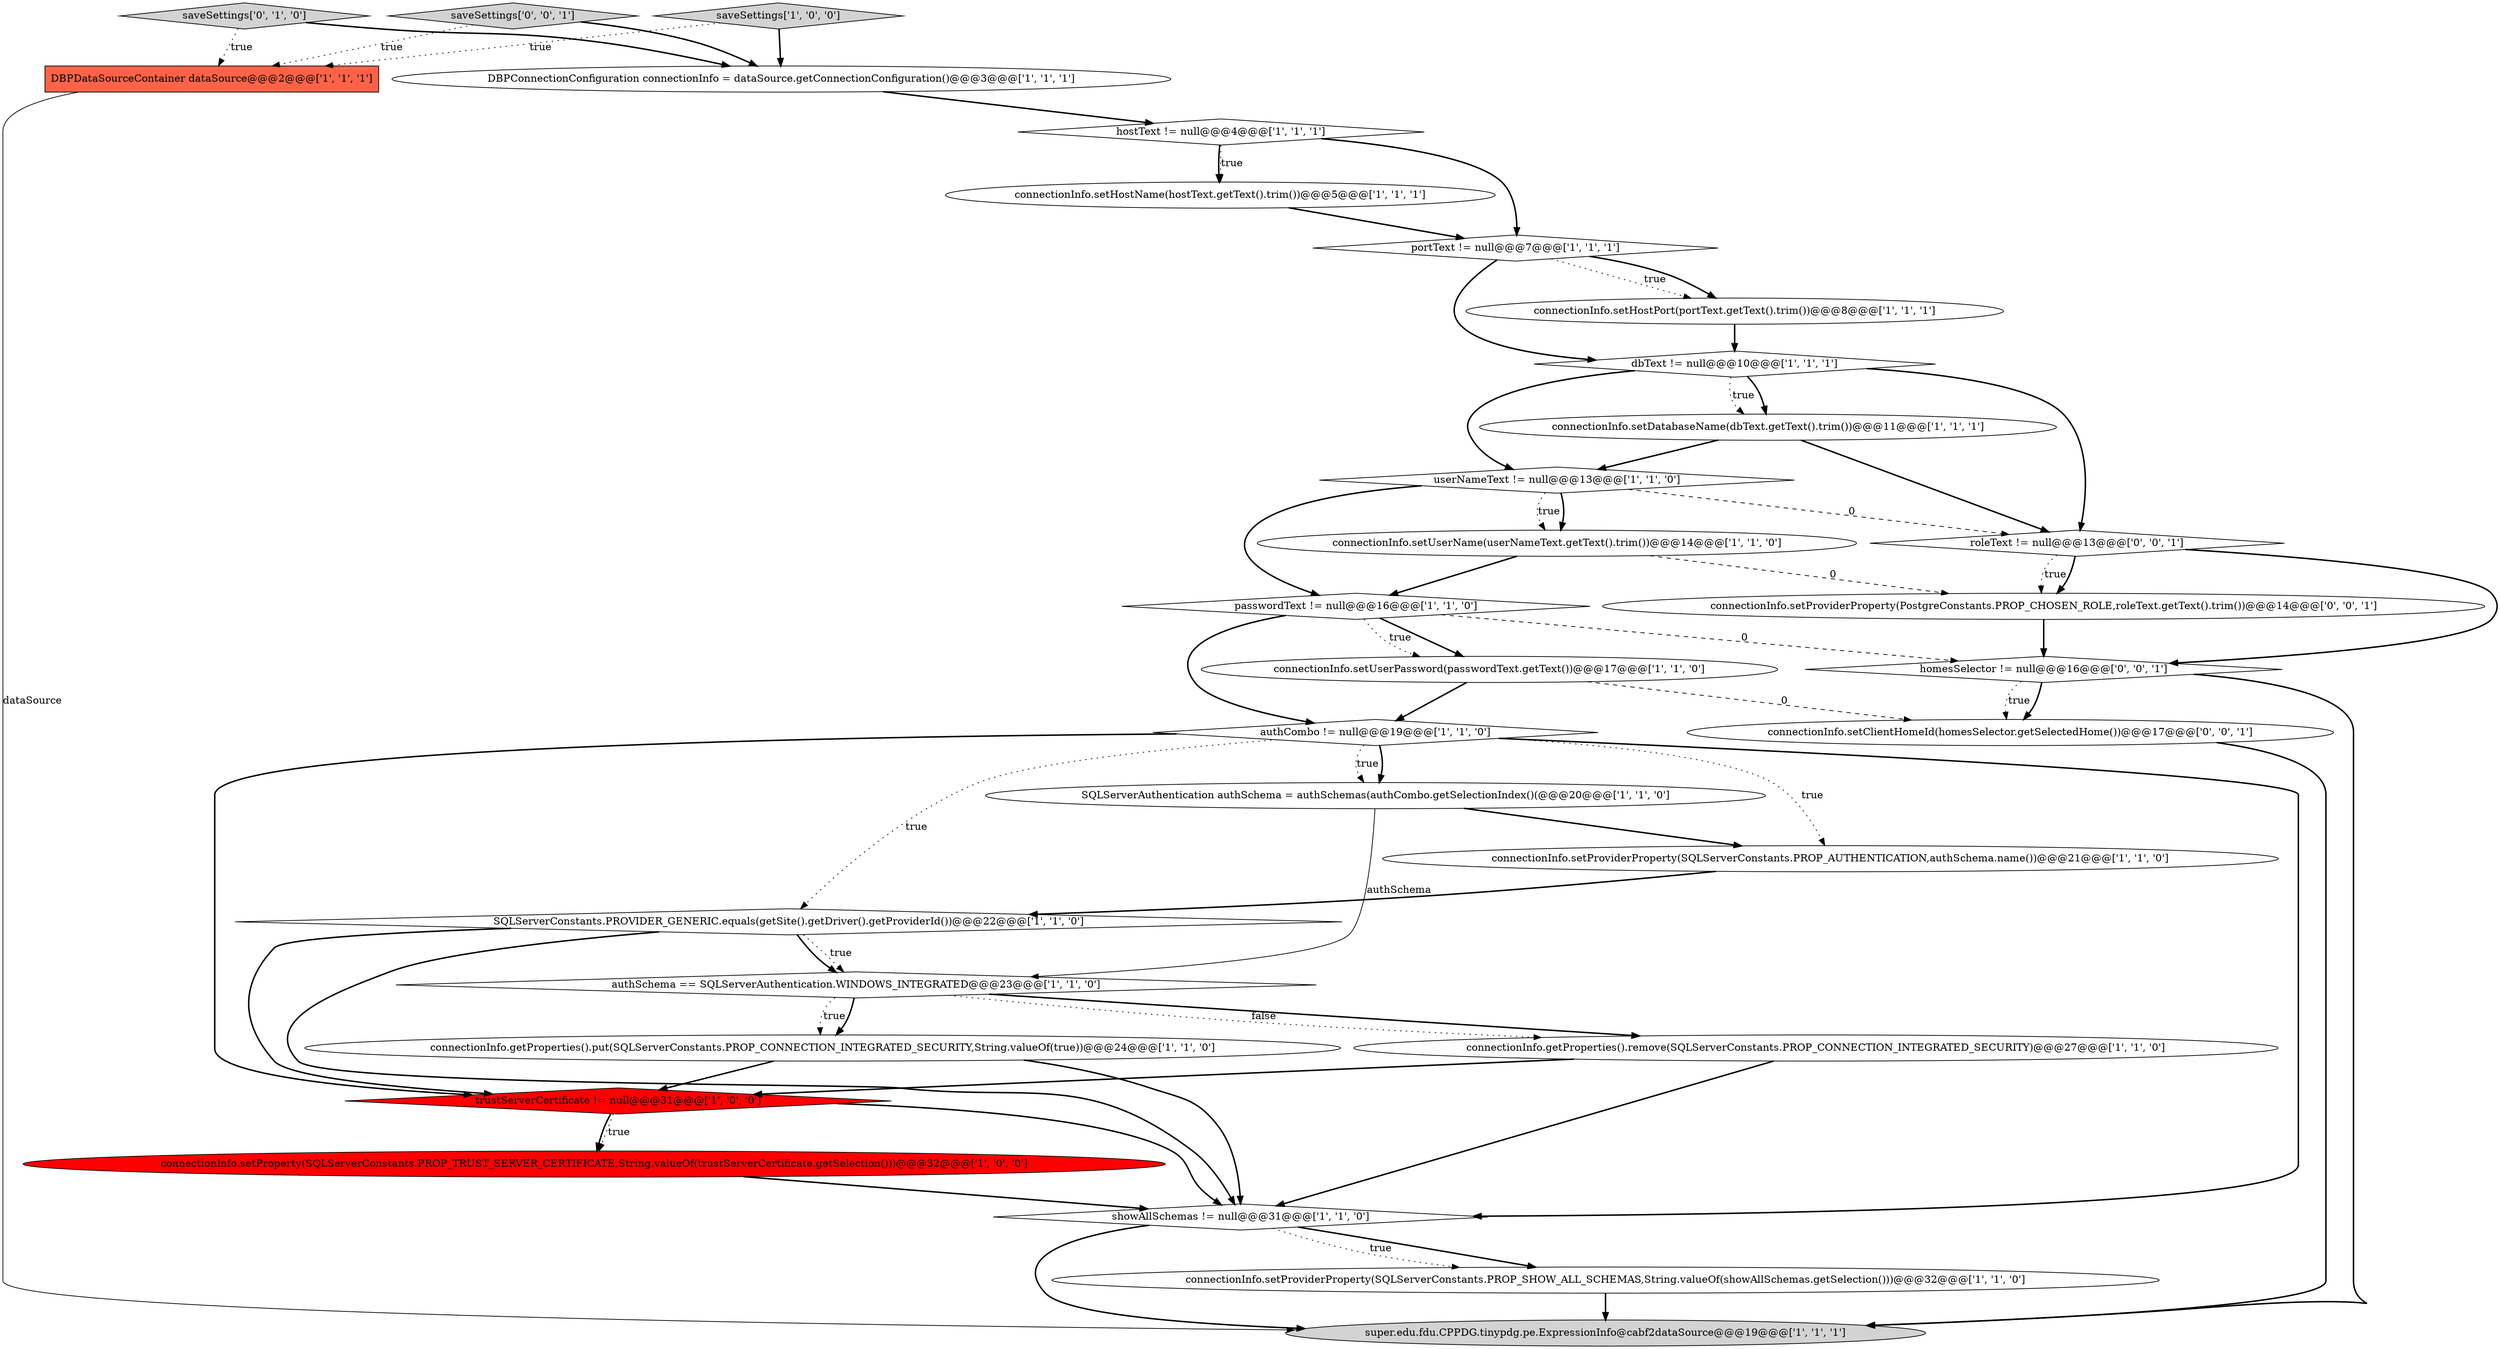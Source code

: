 digraph {
28 [style = filled, label = "homesSelector != null@@@16@@@['0', '0', '1']", fillcolor = white, shape = diamond image = "AAA0AAABBB3BBB"];
22 [style = filled, label = "authSchema == SQLServerAuthentication.WINDOWS_INTEGRATED@@@23@@@['1', '1', '0']", fillcolor = white, shape = diamond image = "AAA0AAABBB1BBB"];
25 [style = filled, label = "saveSettings['0', '1', '0']", fillcolor = lightgray, shape = diamond image = "AAA0AAABBB2BBB"];
15 [style = filled, label = "DBPDataSourceContainer dataSource@@@2@@@['1', '1', '1']", fillcolor = tomato, shape = box image = "AAA0AAABBB1BBB"];
26 [style = filled, label = "connectionInfo.setClientHomeId(homesSelector.getSelectedHome())@@@17@@@['0', '0', '1']", fillcolor = white, shape = ellipse image = "AAA0AAABBB3BBB"];
10 [style = filled, label = "connectionInfo.setUserName(userNameText.getText().trim())@@@14@@@['1', '1', '0']", fillcolor = white, shape = ellipse image = "AAA0AAABBB1BBB"];
16 [style = filled, label = "connectionInfo.setProviderProperty(SQLServerConstants.PROP_SHOW_ALL_SCHEMAS,String.valueOf(showAllSchemas.getSelection()))@@@32@@@['1', '1', '0']", fillcolor = white, shape = ellipse image = "AAA0AAABBB1BBB"];
6 [style = filled, label = "connectionInfo.setProviderProperty(SQLServerConstants.PROP_AUTHENTICATION,authSchema.name())@@@21@@@['1', '1', '0']", fillcolor = white, shape = ellipse image = "AAA0AAABBB1BBB"];
11 [style = filled, label = "SQLServerAuthentication authSchema = authSchemas(authCombo.getSelectionIndex()(@@@20@@@['1', '1', '0']", fillcolor = white, shape = ellipse image = "AAA0AAABBB1BBB"];
5 [style = filled, label = "connectionInfo.setHostName(hostText.getText().trim())@@@5@@@['1', '1', '1']", fillcolor = white, shape = ellipse image = "AAA0AAABBB1BBB"];
3 [style = filled, label = "showAllSchemas != null@@@31@@@['1', '1', '0']", fillcolor = white, shape = diamond image = "AAA0AAABBB1BBB"];
24 [style = filled, label = "passwordText != null@@@16@@@['1', '1', '0']", fillcolor = white, shape = diamond image = "AAA0AAABBB1BBB"];
30 [style = filled, label = "roleText != null@@@13@@@['0', '0', '1']", fillcolor = white, shape = diamond image = "AAA0AAABBB3BBB"];
27 [style = filled, label = "connectionInfo.setProviderProperty(PostgreConstants.PROP_CHOSEN_ROLE,roleText.getText().trim())@@@14@@@['0', '0', '1']", fillcolor = white, shape = ellipse image = "AAA0AAABBB3BBB"];
8 [style = filled, label = "SQLServerConstants.PROVIDER_GENERIC.equals(getSite().getDriver().getProviderId())@@@22@@@['1', '1', '0']", fillcolor = white, shape = diamond image = "AAA0AAABBB1BBB"];
7 [style = filled, label = "super.edu.fdu.CPPDG.tinypdg.pe.ExpressionInfo@cabf2dataSource@@@19@@@['1', '1', '1']", fillcolor = lightgray, shape = ellipse image = "AAA0AAABBB1BBB"];
18 [style = filled, label = "saveSettings['1', '0', '0']", fillcolor = lightgray, shape = diamond image = "AAA0AAABBB1BBB"];
29 [style = filled, label = "saveSettings['0', '0', '1']", fillcolor = lightgray, shape = diamond image = "AAA0AAABBB3BBB"];
0 [style = filled, label = "connectionInfo.setUserPassword(passwordText.getText())@@@17@@@['1', '1', '0']", fillcolor = white, shape = ellipse image = "AAA0AAABBB1BBB"];
23 [style = filled, label = "trustServerCertificate != null@@@31@@@['1', '0', '0']", fillcolor = red, shape = diamond image = "AAA1AAABBB1BBB"];
14 [style = filled, label = "DBPConnectionConfiguration connectionInfo = dataSource.getConnectionConfiguration()@@@3@@@['1', '1', '1']", fillcolor = white, shape = ellipse image = "AAA0AAABBB1BBB"];
4 [style = filled, label = "dbText != null@@@10@@@['1', '1', '1']", fillcolor = white, shape = diamond image = "AAA0AAABBB1BBB"];
2 [style = filled, label = "connectionInfo.getProperties().remove(SQLServerConstants.PROP_CONNECTION_INTEGRATED_SECURITY)@@@27@@@['1', '1', '0']", fillcolor = white, shape = ellipse image = "AAA0AAABBB1BBB"];
19 [style = filled, label = "connectionInfo.setDatabaseName(dbText.getText().trim())@@@11@@@['1', '1', '1']", fillcolor = white, shape = ellipse image = "AAA0AAABBB1BBB"];
20 [style = filled, label = "portText != null@@@7@@@['1', '1', '1']", fillcolor = white, shape = diamond image = "AAA0AAABBB1BBB"];
9 [style = filled, label = "connectionInfo.setHostPort(portText.getText().trim())@@@8@@@['1', '1', '1']", fillcolor = white, shape = ellipse image = "AAA0AAABBB1BBB"];
17 [style = filled, label = "hostText != null@@@4@@@['1', '1', '1']", fillcolor = white, shape = diamond image = "AAA0AAABBB1BBB"];
1 [style = filled, label = "connectionInfo.getProperties().put(SQLServerConstants.PROP_CONNECTION_INTEGRATED_SECURITY,String.valueOf(true))@@@24@@@['1', '1', '0']", fillcolor = white, shape = ellipse image = "AAA0AAABBB1BBB"];
12 [style = filled, label = "authCombo != null@@@19@@@['1', '1', '0']", fillcolor = white, shape = diamond image = "AAA0AAABBB1BBB"];
13 [style = filled, label = "connectionInfo.setProperty(SQLServerConstants.PROP_TRUST_SERVER_CERTIFICATE,String.valueOf(trustServerCertificate.getSelection()))@@@32@@@['1', '0', '0']", fillcolor = red, shape = ellipse image = "AAA1AAABBB1BBB"];
21 [style = filled, label = "userNameText != null@@@13@@@['1', '1', '0']", fillcolor = white, shape = diamond image = "AAA0AAABBB1BBB"];
21->10 [style = bold, label=""];
17->5 [style = bold, label=""];
24->12 [style = bold, label=""];
22->2 [style = bold, label=""];
26->7 [style = bold, label=""];
8->23 [style = bold, label=""];
20->9 [style = dotted, label="true"];
5->20 [style = bold, label=""];
20->9 [style = bold, label=""];
12->8 [style = dotted, label="true"];
24->0 [style = bold, label=""];
10->24 [style = bold, label=""];
30->27 [style = dotted, label="true"];
0->12 [style = bold, label=""];
11->6 [style = bold, label=""];
9->4 [style = bold, label=""];
8->3 [style = bold, label=""];
12->11 [style = bold, label=""];
4->19 [style = bold, label=""];
16->7 [style = bold, label=""];
4->21 [style = bold, label=""];
1->3 [style = bold, label=""];
2->3 [style = bold, label=""];
30->27 [style = bold, label=""];
28->7 [style = bold, label=""];
14->17 [style = bold, label=""];
28->26 [style = bold, label=""];
23->3 [style = bold, label=""];
21->24 [style = bold, label=""];
0->26 [style = dashed, label="0"];
25->14 [style = bold, label=""];
21->10 [style = dotted, label="true"];
22->2 [style = dotted, label="false"];
3->16 [style = bold, label=""];
10->27 [style = dashed, label="0"];
29->15 [style = dotted, label="true"];
27->28 [style = bold, label=""];
1->23 [style = bold, label=""];
24->28 [style = dashed, label="0"];
20->4 [style = bold, label=""];
8->22 [style = bold, label=""];
12->11 [style = dotted, label="true"];
21->30 [style = dashed, label="0"];
2->23 [style = bold, label=""];
11->22 [style = solid, label="authSchema"];
22->1 [style = dotted, label="true"];
25->15 [style = dotted, label="true"];
30->28 [style = bold, label=""];
4->30 [style = bold, label=""];
13->3 [style = bold, label=""];
3->7 [style = bold, label=""];
12->6 [style = dotted, label="true"];
23->13 [style = bold, label=""];
28->26 [style = dotted, label="true"];
23->13 [style = dotted, label="true"];
24->0 [style = dotted, label="true"];
6->8 [style = bold, label=""];
29->14 [style = bold, label=""];
8->22 [style = dotted, label="true"];
17->5 [style = dotted, label="true"];
12->23 [style = bold, label=""];
12->3 [style = bold, label=""];
22->1 [style = bold, label=""];
18->15 [style = dotted, label="true"];
18->14 [style = bold, label=""];
15->7 [style = solid, label="dataSource"];
3->16 [style = dotted, label="true"];
4->19 [style = dotted, label="true"];
17->20 [style = bold, label=""];
19->30 [style = bold, label=""];
19->21 [style = bold, label=""];
}
